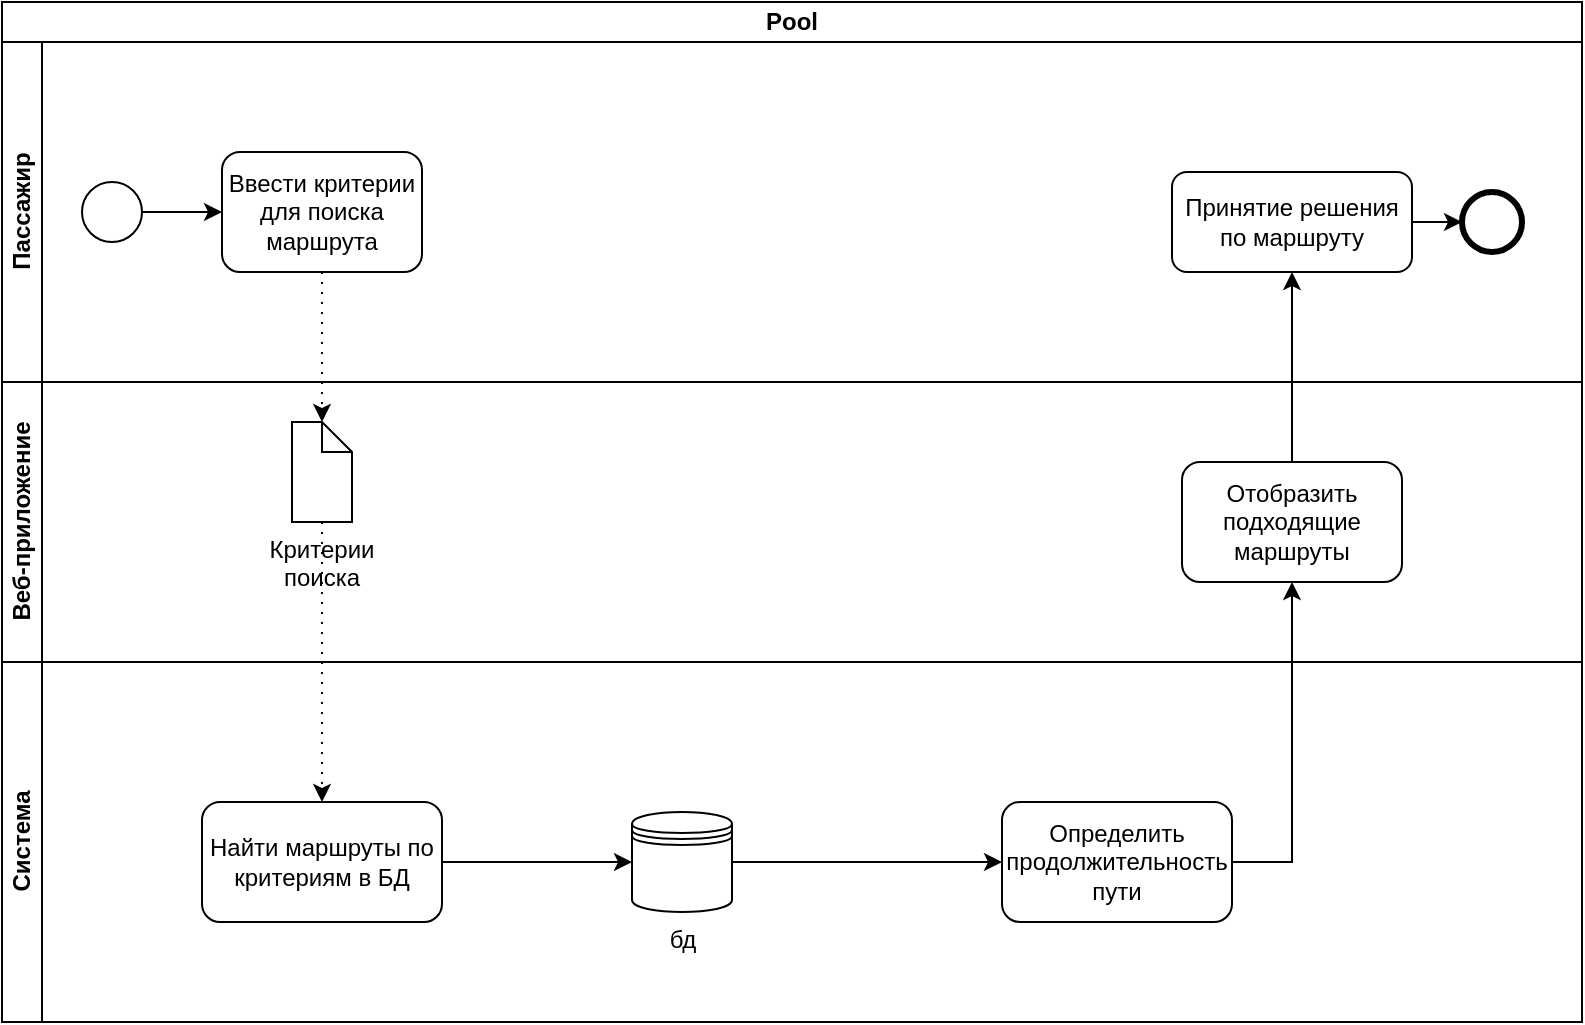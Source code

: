 <mxfile version="21.0.2" type="github">
  <diagram name="Page-1" id="2a216829-ef6e-dabb-86c1-c78162f3ba2b">
    <mxGraphModel dx="978" dy="502" grid="1" gridSize="10" guides="1" tooltips="1" connect="1" arrows="1" fold="1" page="1" pageScale="1" pageWidth="850" pageHeight="1100" background="none" math="0" shadow="0">
      <root>
        <mxCell id="0" />
        <mxCell id="1" parent="0" />
        <mxCell id="RpWu5ScRaHwwIXdRaJei-2" value="Pool" style="swimlane;html=1;childLayout=stackLayout;resizeParent=1;resizeParentMax=0;horizontal=1;startSize=20;horizontalStack=0;whiteSpace=wrap;" parent="1" vertex="1">
          <mxGeometry x="60" y="70" width="790" height="510" as="geometry" />
        </mxCell>
        <mxCell id="RpWu5ScRaHwwIXdRaJei-3" value="Пассажир" style="swimlane;html=1;startSize=20;horizontal=0;" parent="RpWu5ScRaHwwIXdRaJei-2" vertex="1">
          <mxGeometry y="20" width="790" height="170" as="geometry" />
        </mxCell>
        <mxCell id="RpWu5ScRaHwwIXdRaJei-7" value="" style="edgeStyle=orthogonalEdgeStyle;rounded=0;orthogonalLoop=1;jettySize=auto;html=1;entryX=0;entryY=0.5;entryDx=0;entryDy=0;" parent="RpWu5ScRaHwwIXdRaJei-3" source="RpWu5ScRaHwwIXdRaJei-6" target="7a84cebc1def654-22" edge="1">
          <mxGeometry relative="1" as="geometry" />
        </mxCell>
        <mxCell id="RpWu5ScRaHwwIXdRaJei-6" value="" style="points=[[0.145,0.145,0],[0.5,0,0],[0.855,0.145,0],[1,0.5,0],[0.855,0.855,0],[0.5,1,0],[0.145,0.855,0],[0,0.5,0]];shape=mxgraph.bpmn.event;html=1;verticalLabelPosition=bottom;labelBackgroundColor=#ffffff;verticalAlign=top;align=center;perimeter=ellipsePerimeter;outlineConnect=0;aspect=fixed;outline=standard;symbol=general;" parent="RpWu5ScRaHwwIXdRaJei-3" vertex="1">
          <mxGeometry x="40" y="70" width="30" height="30" as="geometry" />
        </mxCell>
        <mxCell id="7a84cebc1def654-22" value="Ввести критерии для поиска маршрута" style="html=1;whiteSpace=wrap;rounded=1;" parent="RpWu5ScRaHwwIXdRaJei-3" vertex="1">
          <mxGeometry x="110" y="55" width="100" height="60" as="geometry" />
        </mxCell>
        <mxCell id="RpWu5ScRaHwwIXdRaJei-50" value="" style="edgeStyle=orthogonalEdgeStyle;rounded=0;orthogonalLoop=1;jettySize=auto;html=1;endArrow=classic;endFill=1;exitX=1;exitY=0.5;exitDx=0;exitDy=0;" parent="RpWu5ScRaHwwIXdRaJei-3" source="RpWu5ScRaHwwIXdRaJei-45" target="RpWu5ScRaHwwIXdRaJei-47" edge="1">
          <mxGeometry relative="1" as="geometry">
            <mxPoint x="680" y="90" as="sourcePoint" />
          </mxGeometry>
        </mxCell>
        <mxCell id="RpWu5ScRaHwwIXdRaJei-45" value="Принятие решения по маршруту" style="html=1;whiteSpace=wrap;rounded=1;" parent="RpWu5ScRaHwwIXdRaJei-3" vertex="1">
          <mxGeometry x="585" y="65" width="120" height="50" as="geometry" />
        </mxCell>
        <mxCell id="RpWu5ScRaHwwIXdRaJei-47" value="" style="points=[[0.145,0.145,0],[0.5,0,0],[0.855,0.145,0],[1,0.5,0],[0.855,0.855,0],[0.5,1,0],[0.145,0.855,0],[0,0.5,0]];shape=mxgraph.bpmn.event;html=1;verticalLabelPosition=bottom;labelBackgroundColor=#ffffff;verticalAlign=top;align=center;perimeter=ellipsePerimeter;outlineConnect=0;aspect=fixed;outline=end;symbol=terminate2;" parent="RpWu5ScRaHwwIXdRaJei-3" vertex="1">
          <mxGeometry x="730" y="75" width="30" height="30" as="geometry" />
        </mxCell>
        <mxCell id="B0VzYccjuv4eH6-I7Sfg-4" value="Веб-приложение" style="swimlane;html=1;startSize=20;horizontal=0;" vertex="1" parent="RpWu5ScRaHwwIXdRaJei-2">
          <mxGeometry y="190" width="790" height="140" as="geometry" />
        </mxCell>
        <mxCell id="RpWu5ScRaHwwIXdRaJei-36" value="Критерии поиска" style="shape=mxgraph.bpmn.data;labelPosition=center;verticalLabelPosition=bottom;align=center;verticalAlign=top;whiteSpace=wrap;size=15;html=1;" parent="B0VzYccjuv4eH6-I7Sfg-4" vertex="1">
          <mxGeometry x="145" y="20" width="30" height="50" as="geometry" />
        </mxCell>
        <mxCell id="RpWu5ScRaHwwIXdRaJei-46" value="Отобразить подходящие маршруты" style="html=1;whiteSpace=wrap;rounded=1;" parent="B0VzYccjuv4eH6-I7Sfg-4" vertex="1">
          <mxGeometry x="590" y="40" width="110" height="60" as="geometry" />
        </mxCell>
        <mxCell id="RpWu5ScRaHwwIXdRaJei-49" value="" style="edgeStyle=orthogonalEdgeStyle;rounded=0;orthogonalLoop=1;jettySize=auto;html=1;endArrow=classic;endFill=1;entryX=0.5;entryY=1;entryDx=0;entryDy=0;" parent="RpWu5ScRaHwwIXdRaJei-2" source="RpWu5ScRaHwwIXdRaJei-46" target="RpWu5ScRaHwwIXdRaJei-45" edge="1">
          <mxGeometry relative="1" as="geometry">
            <mxPoint x="630" y="150" as="targetPoint" />
          </mxGeometry>
        </mxCell>
        <mxCell id="RpWu5ScRaHwwIXdRaJei-38" style="edgeStyle=orthogonalEdgeStyle;rounded=0;orthogonalLoop=1;jettySize=auto;html=1;endArrow=classic;endFill=1;dashed=1;dashPattern=1 4;entryX=0.5;entryY=0;entryDx=0;entryDy=0;" parent="RpWu5ScRaHwwIXdRaJei-2" source="RpWu5ScRaHwwIXdRaJei-36" target="B0VzYccjuv4eH6-I7Sfg-3" edge="1">
          <mxGeometry relative="1" as="geometry">
            <mxPoint x="260" y="360" as="sourcePoint" />
            <mxPoint x="130" y="450" as="targetPoint" />
          </mxGeometry>
        </mxCell>
        <mxCell id="RpWu5ScRaHwwIXdRaJei-51" style="edgeStyle=orthogonalEdgeStyle;rounded=0;orthogonalLoop=1;jettySize=auto;html=1;exitX=0.5;exitY=1;exitDx=0;exitDy=0;entryX=0;entryY=0;entryDx=15;entryDy=0;entryPerimeter=0;endArrow=classic;endFill=1;dashed=1;dashPattern=1 4;" parent="RpWu5ScRaHwwIXdRaJei-2" source="7a84cebc1def654-22" target="RpWu5ScRaHwwIXdRaJei-36" edge="1">
          <mxGeometry relative="1" as="geometry" />
        </mxCell>
        <mxCell id="RpWu5ScRaHwwIXdRaJei-59" value="" style="edgeStyle=orthogonalEdgeStyle;rounded=0;orthogonalLoop=1;jettySize=auto;html=1;endArrow=classic;endFill=1;exitX=1;exitY=0.5;exitDx=0;exitDy=0;" parent="RpWu5ScRaHwwIXdRaJei-2" source="B0VzYccjuv4eH6-I7Sfg-2" target="RpWu5ScRaHwwIXdRaJei-46" edge="1">
          <mxGeometry relative="1" as="geometry">
            <mxPoint x="650" y="490" as="sourcePoint" />
          </mxGeometry>
        </mxCell>
        <mxCell id="RpWu5ScRaHwwIXdRaJei-4" value="Система" style="swimlane;html=1;startSize=20;horizontal=0;" parent="RpWu5ScRaHwwIXdRaJei-2" vertex="1">
          <mxGeometry y="330" width="790" height="180" as="geometry" />
        </mxCell>
        <mxCell id="RpWu5ScRaHwwIXdRaJei-44" style="edgeStyle=orthogonalEdgeStyle;rounded=0;orthogonalLoop=1;jettySize=auto;html=1;endArrow=classic;endFill=1;exitX=1;exitY=0.5;exitDx=0;exitDy=0;entryX=0;entryY=0.5;entryDx=0;entryDy=0;" parent="RpWu5ScRaHwwIXdRaJei-4" source="B0VzYccjuv4eH6-I7Sfg-6" target="B0VzYccjuv4eH6-I7Sfg-2" edge="1">
          <mxGeometry relative="1" as="geometry">
            <mxPoint x="190" y="175" as="sourcePoint" />
            <mxPoint x="300" y="177" as="targetPoint" />
            <Array as="points" />
          </mxGeometry>
        </mxCell>
        <mxCell id="B0VzYccjuv4eH6-I7Sfg-2" value="Определить&lt;br&gt;продолжительность пути" style="html=1;whiteSpace=wrap;rounded=1;" vertex="1" parent="RpWu5ScRaHwwIXdRaJei-4">
          <mxGeometry x="500" y="70" width="115" height="60" as="geometry" />
        </mxCell>
        <mxCell id="B0VzYccjuv4eH6-I7Sfg-7" value="" style="edgeStyle=orthogonalEdgeStyle;rounded=0;orthogonalLoop=1;jettySize=auto;html=1;" edge="1" parent="RpWu5ScRaHwwIXdRaJei-4" source="B0VzYccjuv4eH6-I7Sfg-3" target="B0VzYccjuv4eH6-I7Sfg-6">
          <mxGeometry relative="1" as="geometry" />
        </mxCell>
        <mxCell id="B0VzYccjuv4eH6-I7Sfg-3" value="Найти маршруты по критериям в БД" style="rounded=1;whiteSpace=wrap;html=1;" vertex="1" parent="RpWu5ScRaHwwIXdRaJei-4">
          <mxGeometry x="100" y="70" width="120" height="60" as="geometry" />
        </mxCell>
        <mxCell id="B0VzYccjuv4eH6-I7Sfg-6" value="бд" style="shape=datastore;html=1;labelPosition=center;verticalLabelPosition=bottom;align=center;verticalAlign=top;" vertex="1" parent="RpWu5ScRaHwwIXdRaJei-4">
          <mxGeometry x="315" y="75" width="50" height="50" as="geometry" />
        </mxCell>
      </root>
    </mxGraphModel>
  </diagram>
</mxfile>
